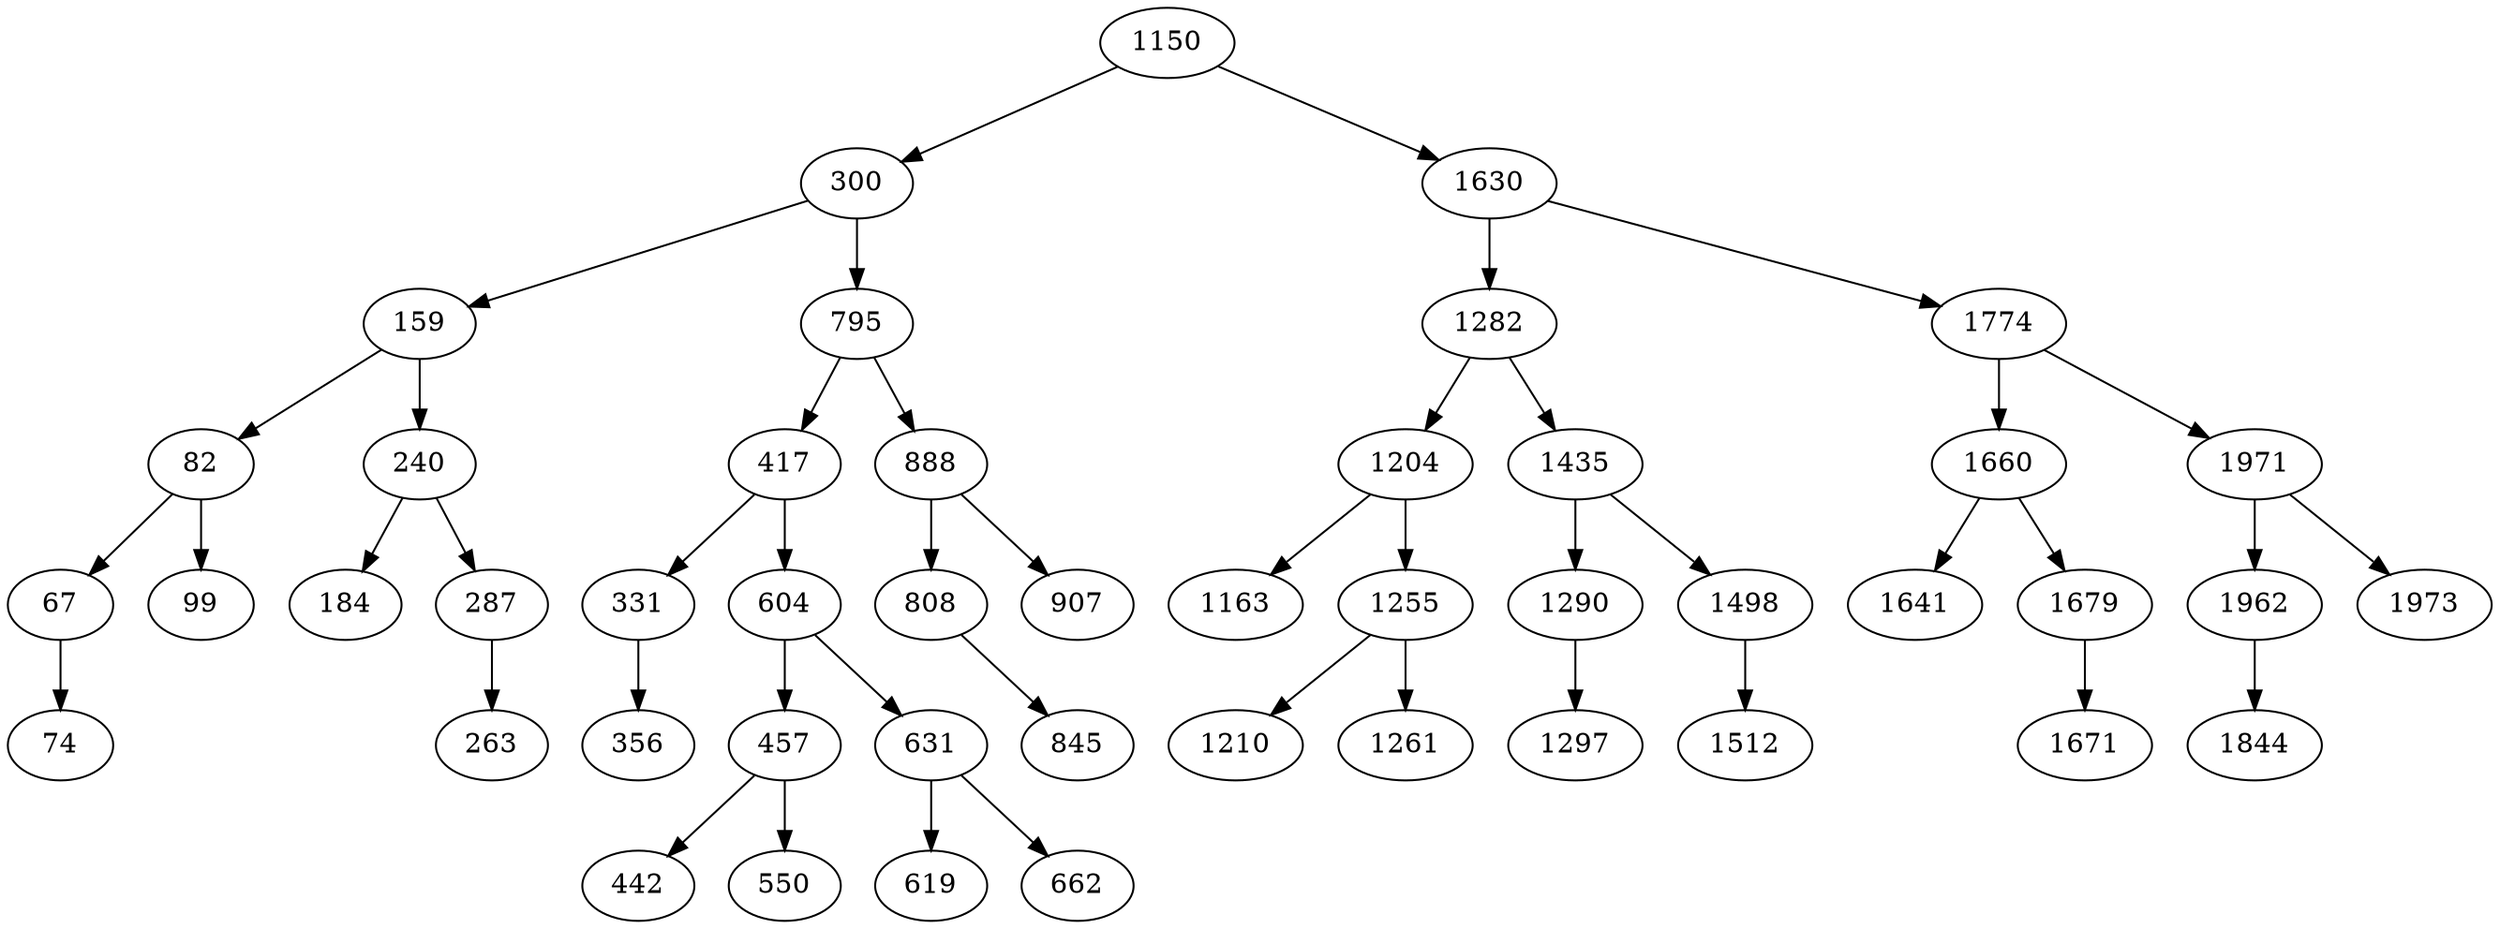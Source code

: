 digraph AVLBaum
{
1150 -> 300;
1150 -> 1630;
300 -> 159;
300 -> 795;
159 -> 82;
159 -> 240;
82 -> 67;
82 -> 99;
67 -> 74;
240 -> 184;
240 -> 287;
287 -> 263;
795 -> 417;
795 -> 888;
417 -> 331;
417 -> 604;
331 -> 356;
604 -> 457;
604 -> 631;
457 -> 442;
457 -> 550;
631 -> 619;
631 -> 662;
888 -> 808;
888 -> 907;
808 -> 845;
1630 -> 1282;
1630 -> 1774;
1282 -> 1204;
1282 -> 1435;
1204 -> 1163;
1204 -> 1255;
1255 -> 1210;
1255 -> 1261;
1435 -> 1290;
1435 -> 1498;
1290 -> 1297;
1498 -> 1512;
1774 -> 1660;
1774 -> 1971;
1660 -> 1641;
1660 -> 1679;
1679 -> 1671;
1971 -> 1962;
1971 -> 1973;
1962 -> 1844;
}
